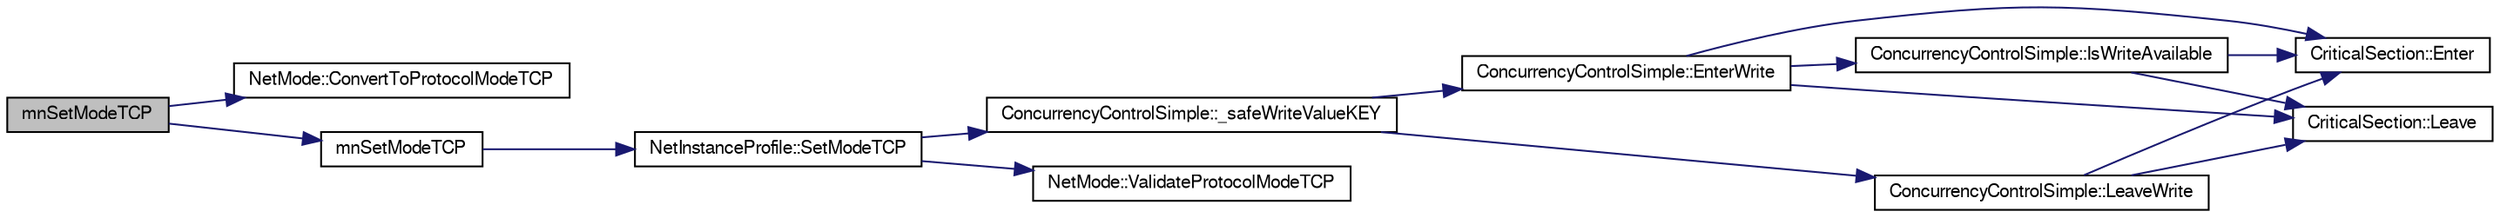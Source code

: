 digraph G
{
  edge [fontname="FreeSans",fontsize="10",labelfontname="FreeSans",labelfontsize="10"];
  node [fontname="FreeSans",fontsize="10",shape=record];
  rankdir=LR;
  Node1 [label="mnSetModeTCP",height=0.2,width=0.4,color="black", fillcolor="grey75", style="filled" fontcolor="black"];
  Node1 -> Node2 [color="midnightblue",fontsize="10",style="solid"];
  Node2 [label="NetMode::ConvertToProtocolModeTCP",height=0.2,width=0.4,color="black", fillcolor="white", style="filled",URL="$class_net_mode.html#a825e005771020dac6f89367f04c0b792"];
  Node1 -> Node3 [color="midnightblue",fontsize="10",style="solid"];
  Node3 [label="mnSetModeTCP",height=0.2,width=0.4,color="black", fillcolor="white", style="filled",URL="$group__proc_commands.html#ga41d1d72386b6a45341d3deec6461eaee"];
  Node3 -> Node4 [color="midnightblue",fontsize="10",style="solid"];
  Node4 [label="NetInstanceProfile::SetModeTCP",height=0.2,width=0.4,color="black", fillcolor="white", style="filled",URL="$class_net_instance_profile.html#a8fb33cbbfb7f5caf9eb8545c38775eeb"];
  Node4 -> Node5 [color="midnightblue",fontsize="10",style="solid"];
  Node5 [label="ConcurrencyControlSimple::_safeWriteValueKEY",height=0.2,width=0.4,color="black", fillcolor="white", style="filled",URL="$class_concurrency_control_simple.html#a9a6426970c37f7e3bfce8f4c9e9f9df5"];
  Node5 -> Node6 [color="midnightblue",fontsize="10",style="solid"];
  Node6 [label="ConcurrencyControlSimple::EnterWrite",height=0.2,width=0.4,color="black", fillcolor="white", style="filled",URL="$class_concurrency_control_simple.html#a0ed58a5f089ec4f50b81dc9c14aaa165"];
  Node6 -> Node7 [color="midnightblue",fontsize="10",style="solid"];
  Node7 [label="CriticalSection::Enter",height=0.2,width=0.4,color="black", fillcolor="white", style="filled",URL="$class_critical_section.html#a509be5342b2f07ae06e1af5d9e08b871"];
  Node6 -> Node8 [color="midnightblue",fontsize="10",style="solid"];
  Node8 [label="ConcurrencyControlSimple::IsWriteAvailable",height=0.2,width=0.4,color="black", fillcolor="white", style="filled",URL="$class_concurrency_control_simple.html#a918a8f124fce81471cfc7d65c2ee8332"];
  Node8 -> Node7 [color="midnightblue",fontsize="10",style="solid"];
  Node8 -> Node9 [color="midnightblue",fontsize="10",style="solid"];
  Node9 [label="CriticalSection::Leave",height=0.2,width=0.4,color="black", fillcolor="white", style="filled",URL="$class_critical_section.html#a6fa0931385f066492f31fc98e3fca657"];
  Node6 -> Node9 [color="midnightblue",fontsize="10",style="solid"];
  Node5 -> Node10 [color="midnightblue",fontsize="10",style="solid"];
  Node10 [label="ConcurrencyControlSimple::LeaveWrite",height=0.2,width=0.4,color="black", fillcolor="white", style="filled",URL="$class_concurrency_control_simple.html#afb64468163c99624de72611a1fff4846"];
  Node10 -> Node7 [color="midnightblue",fontsize="10",style="solid"];
  Node10 -> Node9 [color="midnightblue",fontsize="10",style="solid"];
  Node4 -> Node11 [color="midnightblue",fontsize="10",style="solid"];
  Node11 [label="NetMode::ValidateProtocolModeTCP",height=0.2,width=0.4,color="black", fillcolor="white", style="filled",URL="$class_net_mode.html#ac5373607d50d5601c3dd214e22641d25"];
}
